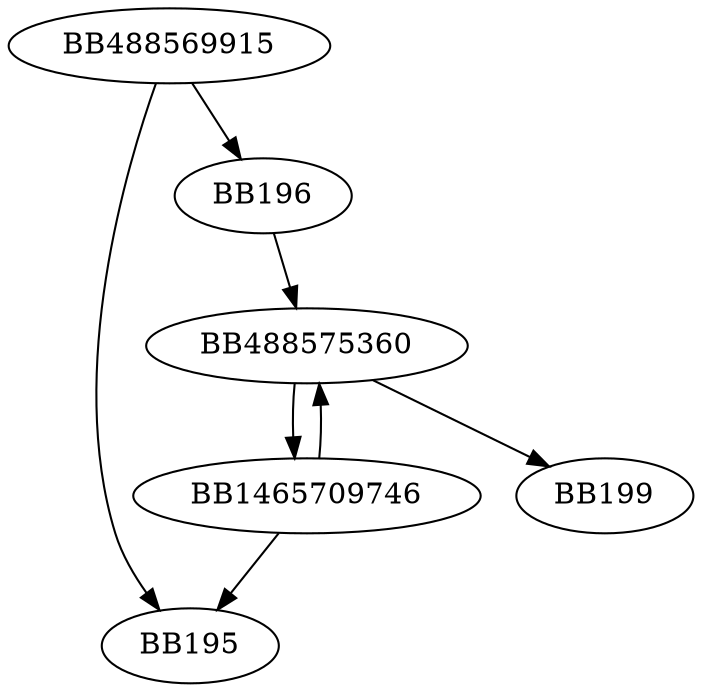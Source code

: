 digraph G{
	BB488569915->BB195;
	BB488569915->BB196;
	BB196->BB488575360;
	BB488575360->BB1465709746;
	BB488575360->BB199;
	BB1465709746->BB195;
	BB1465709746->BB488575360;
}
